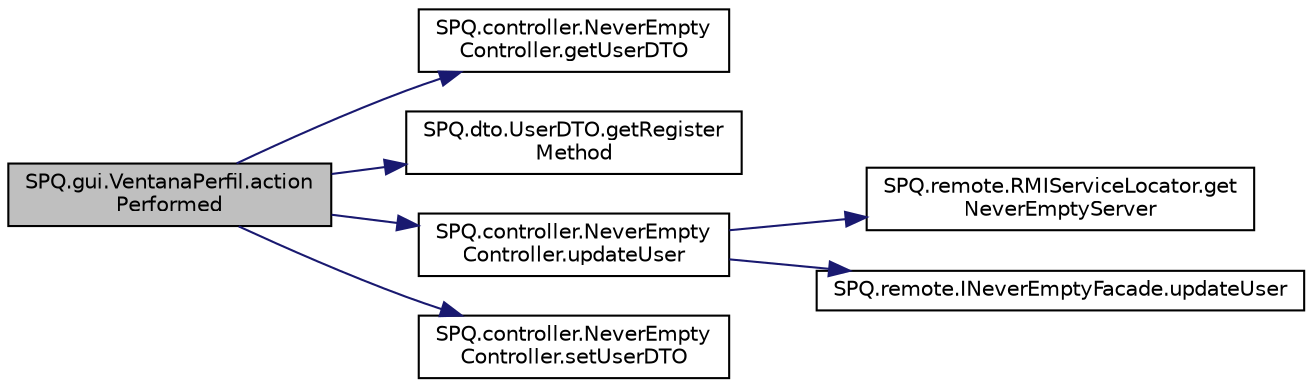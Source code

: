 digraph "SPQ.gui.VentanaPerfil.actionPerformed"
{
  edge [fontname="Helvetica",fontsize="10",labelfontname="Helvetica",labelfontsize="10"];
  node [fontname="Helvetica",fontsize="10",shape=record];
  rankdir="LR";
  Node13 [label="SPQ.gui.VentanaPerfil.action\lPerformed",height=0.2,width=0.4,color="black", fillcolor="grey75", style="filled", fontcolor="black"];
  Node13 -> Node14 [color="midnightblue",fontsize="10",style="solid",fontname="Helvetica"];
  Node14 [label="SPQ.controller.NeverEmpty\lController.getUserDTO",height=0.2,width=0.4,color="black", fillcolor="white", style="filled",URL="$class_s_p_q_1_1controller_1_1_never_empty_controller.html#ac6b9878caf6a1f22117adf18c5ca56b5"];
  Node13 -> Node15 [color="midnightblue",fontsize="10",style="solid",fontname="Helvetica"];
  Node15 [label="SPQ.dto.UserDTO.getRegister\lMethod",height=0.2,width=0.4,color="black", fillcolor="white", style="filled",URL="$class_s_p_q_1_1dto_1_1_user_d_t_o.html#ab2180112e27f967d77dd4696f88bd2ef"];
  Node13 -> Node16 [color="midnightblue",fontsize="10",style="solid",fontname="Helvetica"];
  Node16 [label="SPQ.controller.NeverEmpty\lController.updateUser",height=0.2,width=0.4,color="black", fillcolor="white", style="filled",URL="$class_s_p_q_1_1controller_1_1_never_empty_controller.html#abac74fe36817d476abdd20d19df2092b"];
  Node16 -> Node17 [color="midnightblue",fontsize="10",style="solid",fontname="Helvetica"];
  Node17 [label="SPQ.remote.RMIServiceLocator.get\lNeverEmptyServer",height=0.2,width=0.4,color="black", fillcolor="white", style="filled",URL="$class_s_p_q_1_1remote_1_1_r_m_i_service_locator.html#a19d79d8b31c278a127bf921895d889ae"];
  Node16 -> Node18 [color="midnightblue",fontsize="10",style="solid",fontname="Helvetica"];
  Node18 [label="SPQ.remote.INeverEmptyFacade.updateUser",height=0.2,width=0.4,color="black", fillcolor="white", style="filled",URL="$interface_s_p_q_1_1remote_1_1_i_never_empty_facade.html#add6dafb25f59c549e924c76c6e8f31c6"];
  Node13 -> Node19 [color="midnightblue",fontsize="10",style="solid",fontname="Helvetica"];
  Node19 [label="SPQ.controller.NeverEmpty\lController.setUserDTO",height=0.2,width=0.4,color="black", fillcolor="white", style="filled",URL="$class_s_p_q_1_1controller_1_1_never_empty_controller.html#a847c0288b7c18327d81c092f8c234d01"];
}
